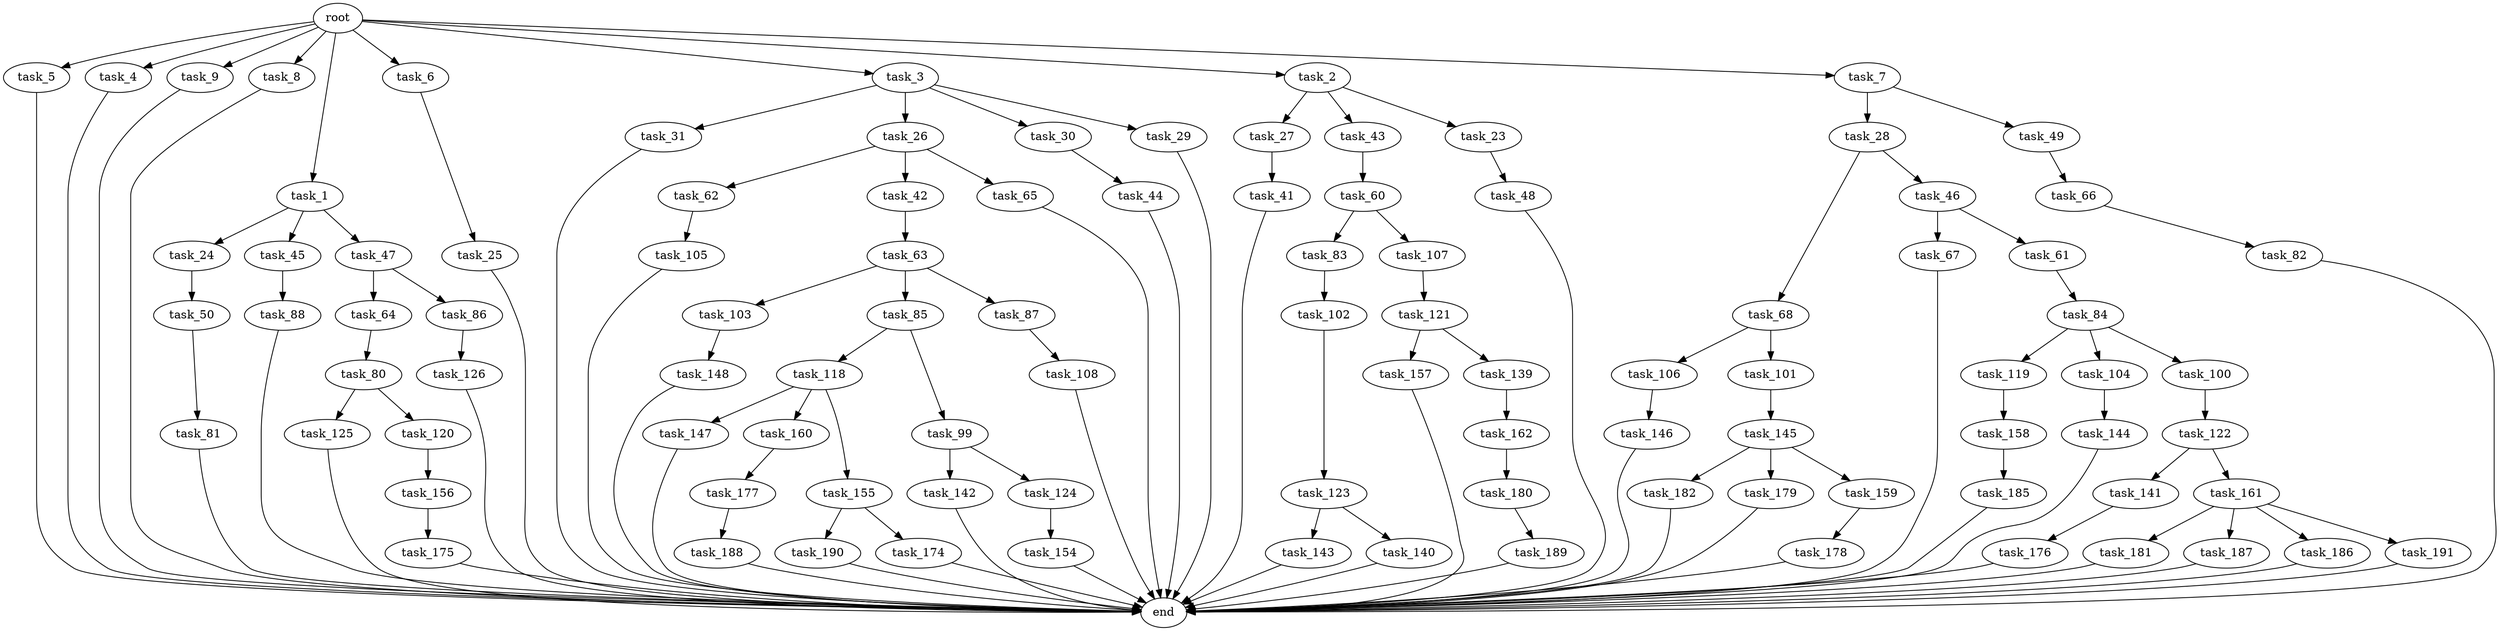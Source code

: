 digraph G {
  task_27 [size="773094113.280000"];
  task_68 [size="343597383.680000"];
  task_50 [size="2147483648.000000"];
  task_119 [size="4209067950.080000"];
  task_181 [size="4209067950.080000"];
  task_182 [size="6957847019.520000"];
  task_185 [size="8589934592.000000"];
  task_187 [size="4209067950.080000"];
  task_66 [size="5497558138.880000"];
  task_5 [size="10.240000"];
  task_4 [size="10.240000"];
  task_121 [size="1374389534.720000"];
  task_84 [size="1374389534.720000"];
  task_81 [size="6957847019.520000"];
  task_147 [size="2147483648.000000"];
  task_31 [size="343597383.680000"];
  task_143 [size="3092376453.120000"];
  task_26 [size="343597383.680000"];
  task_64 [size="2147483648.000000"];
  task_103 [size="2147483648.000000"];
  task_118 [size="5497558138.880000"];
  task_141 [size="5497558138.880000"];
  task_190 [size="4209067950.080000"];
  task_28 [size="8589934592.000000"];
  task_88 [size="343597383.680000"];
  task_82 [size="773094113.280000"];
  task_9 [size="10.240000"];
  task_44 [size="2147483648.000000"];
  task_105 [size="6957847019.520000"];
  task_142 [size="4209067950.080000"];
  task_186 [size="4209067950.080000"];
  task_102 [size="6957847019.520000"];
  root [size="0.000000"];
  task_8 [size="10.240000"];
  task_86 [size="2147483648.000000"];
  task_160 [size="2147483648.000000"];
  task_179 [size="6957847019.520000"];
  task_80 [size="1374389534.720000"];
  task_83 [size="773094113.280000"];
  task_1 [size="10.240000"];
  task_174 [size="4209067950.080000"];
  task_60 [size="6957847019.520000"];
  task_188 [size="3092376453.120000"];
  task_140 [size="3092376453.120000"];
  task_158 [size="5497558138.880000"];
  task_24 [size="4209067950.080000"];
  task_180 [size="343597383.680000"];
  task_157 [size="8589934592.000000"];
  task_104 [size="4209067950.080000"];
  task_177 [size="4209067950.080000"];
  task_106 [size="343597383.680000"];
  task_43 [size="773094113.280000"];
  task_63 [size="6957847019.520000"];
  task_6 [size="10.240000"];
  task_3 [size="10.240000"];
  task_139 [size="8589934592.000000"];
  end [size="0.000000"];
  task_144 [size="6957847019.520000"];
  task_85 [size="2147483648.000000"];
  task_148 [size="773094113.280000"];
  task_154 [size="6957847019.520000"];
  task_176 [size="6957847019.520000"];
  task_62 [size="6957847019.520000"];
  task_161 [size="5497558138.880000"];
  task_107 [size="773094113.280000"];
  task_30 [size="343597383.680000"];
  task_48 [size="4209067950.080000"];
  task_108 [size="6957847019.520000"];
  task_45 [size="4209067950.080000"];
  task_46 [size="343597383.680000"];
  task_124 [size="4209067950.080000"];
  task_99 [size="5497558138.880000"];
  task_145 [size="773094113.280000"];
  task_125 [size="4209067950.080000"];
  task_162 [size="2147483648.000000"];
  task_2 [size="10.240000"];
  task_41 [size="343597383.680000"];
  task_25 [size="2147483648.000000"];
  task_156 [size="1374389534.720000"];
  task_146 [size="343597383.680000"];
  task_42 [size="6957847019.520000"];
  task_29 [size="343597383.680000"];
  task_123 [size="343597383.680000"];
  task_23 [size="773094113.280000"];
  task_87 [size="2147483648.000000"];
  task_122 [size="8589934592.000000"];
  task_178 [size="8589934592.000000"];
  task_126 [size="773094113.280000"];
  task_120 [size="4209067950.080000"];
  task_155 [size="2147483648.000000"];
  task_65 [size="6957847019.520000"];
  task_67 [size="5497558138.880000"];
  task_7 [size="10.240000"];
  task_189 [size="5497558138.880000"];
  task_49 [size="8589934592.000000"];
  task_47 [size="4209067950.080000"];
  task_100 [size="4209067950.080000"];
  task_191 [size="4209067950.080000"];
  task_61 [size="5497558138.880000"];
  task_101 [size="343597383.680000"];
  task_159 [size="6957847019.520000"];
  task_175 [size="4209067950.080000"];

  task_27 -> task_41 [size="33554432.000000"];
  task_68 -> task_106 [size="33554432.000000"];
  task_68 -> task_101 [size="33554432.000000"];
  task_50 -> task_81 [size="679477248.000000"];
  task_119 -> task_158 [size="536870912.000000"];
  task_181 -> end [size="1.000000"];
  task_182 -> end [size="1.000000"];
  task_185 -> end [size="1.000000"];
  task_187 -> end [size="1.000000"];
  task_66 -> task_82 [size="75497472.000000"];
  task_5 -> end [size="1.000000"];
  task_4 -> end [size="1.000000"];
  task_121 -> task_139 [size="838860800.000000"];
  task_121 -> task_157 [size="838860800.000000"];
  task_84 -> task_104 [size="411041792.000000"];
  task_84 -> task_100 [size="411041792.000000"];
  task_84 -> task_119 [size="411041792.000000"];
  task_81 -> end [size="1.000000"];
  task_147 -> end [size="1.000000"];
  task_31 -> end [size="1.000000"];
  task_143 -> end [size="1.000000"];
  task_26 -> task_42 [size="679477248.000000"];
  task_26 -> task_65 [size="679477248.000000"];
  task_26 -> task_62 [size="679477248.000000"];
  task_64 -> task_80 [size="134217728.000000"];
  task_103 -> task_148 [size="75497472.000000"];
  task_118 -> task_155 [size="209715200.000000"];
  task_118 -> task_147 [size="209715200.000000"];
  task_118 -> task_160 [size="209715200.000000"];
  task_141 -> task_176 [size="679477248.000000"];
  task_190 -> end [size="1.000000"];
  task_28 -> task_46 [size="33554432.000000"];
  task_28 -> task_68 [size="33554432.000000"];
  task_88 -> end [size="1.000000"];
  task_82 -> end [size="1.000000"];
  task_9 -> end [size="1.000000"];
  task_44 -> end [size="1.000000"];
  task_105 -> end [size="1.000000"];
  task_142 -> end [size="1.000000"];
  task_186 -> end [size="1.000000"];
  task_102 -> task_123 [size="33554432.000000"];
  root -> task_8 [size="1.000000"];
  root -> task_2 [size="1.000000"];
  root -> task_5 [size="1.000000"];
  root -> task_4 [size="1.000000"];
  root -> task_9 [size="1.000000"];
  root -> task_1 [size="1.000000"];
  root -> task_7 [size="1.000000"];
  root -> task_6 [size="1.000000"];
  root -> task_3 [size="1.000000"];
  task_8 -> end [size="1.000000"];
  task_86 -> task_126 [size="75497472.000000"];
  task_160 -> task_177 [size="411041792.000000"];
  task_179 -> end [size="1.000000"];
  task_80 -> task_120 [size="411041792.000000"];
  task_80 -> task_125 [size="411041792.000000"];
  task_83 -> task_102 [size="679477248.000000"];
  task_1 -> task_45 [size="411041792.000000"];
  task_1 -> task_47 [size="411041792.000000"];
  task_1 -> task_24 [size="411041792.000000"];
  task_174 -> end [size="1.000000"];
  task_60 -> task_83 [size="75497472.000000"];
  task_60 -> task_107 [size="75497472.000000"];
  task_188 -> end [size="1.000000"];
  task_140 -> end [size="1.000000"];
  task_158 -> task_185 [size="838860800.000000"];
  task_24 -> task_50 [size="209715200.000000"];
  task_180 -> task_189 [size="536870912.000000"];
  task_157 -> end [size="1.000000"];
  task_104 -> task_144 [size="679477248.000000"];
  task_177 -> task_188 [size="301989888.000000"];
  task_106 -> task_146 [size="33554432.000000"];
  task_43 -> task_60 [size="679477248.000000"];
  task_63 -> task_87 [size="209715200.000000"];
  task_63 -> task_85 [size="209715200.000000"];
  task_63 -> task_103 [size="209715200.000000"];
  task_6 -> task_25 [size="209715200.000000"];
  task_3 -> task_30 [size="33554432.000000"];
  task_3 -> task_31 [size="33554432.000000"];
  task_3 -> task_29 [size="33554432.000000"];
  task_3 -> task_26 [size="33554432.000000"];
  task_139 -> task_162 [size="209715200.000000"];
  task_144 -> end [size="1.000000"];
  task_85 -> task_99 [size="536870912.000000"];
  task_85 -> task_118 [size="536870912.000000"];
  task_148 -> end [size="1.000000"];
  task_154 -> end [size="1.000000"];
  task_176 -> end [size="1.000000"];
  task_62 -> task_105 [size="679477248.000000"];
  task_161 -> task_186 [size="411041792.000000"];
  task_161 -> task_191 [size="411041792.000000"];
  task_161 -> task_181 [size="411041792.000000"];
  task_161 -> task_187 [size="411041792.000000"];
  task_107 -> task_121 [size="134217728.000000"];
  task_30 -> task_44 [size="209715200.000000"];
  task_48 -> end [size="1.000000"];
  task_108 -> end [size="1.000000"];
  task_45 -> task_88 [size="33554432.000000"];
  task_46 -> task_61 [size="536870912.000000"];
  task_46 -> task_67 [size="536870912.000000"];
  task_124 -> task_154 [size="679477248.000000"];
  task_99 -> task_142 [size="411041792.000000"];
  task_99 -> task_124 [size="411041792.000000"];
  task_145 -> task_182 [size="679477248.000000"];
  task_145 -> task_179 [size="679477248.000000"];
  task_145 -> task_159 [size="679477248.000000"];
  task_125 -> end [size="1.000000"];
  task_162 -> task_180 [size="33554432.000000"];
  task_2 -> task_27 [size="75497472.000000"];
  task_2 -> task_23 [size="75497472.000000"];
  task_2 -> task_43 [size="75497472.000000"];
  task_41 -> end [size="1.000000"];
  task_25 -> end [size="1.000000"];
  task_156 -> task_175 [size="411041792.000000"];
  task_146 -> end [size="1.000000"];
  task_42 -> task_63 [size="679477248.000000"];
  task_29 -> end [size="1.000000"];
  task_123 -> task_140 [size="301989888.000000"];
  task_123 -> task_143 [size="301989888.000000"];
  task_23 -> task_48 [size="411041792.000000"];
  task_87 -> task_108 [size="679477248.000000"];
  task_122 -> task_161 [size="536870912.000000"];
  task_122 -> task_141 [size="536870912.000000"];
  task_178 -> end [size="1.000000"];
  task_126 -> end [size="1.000000"];
  task_120 -> task_156 [size="134217728.000000"];
  task_155 -> task_190 [size="411041792.000000"];
  task_155 -> task_174 [size="411041792.000000"];
  task_65 -> end [size="1.000000"];
  task_67 -> end [size="1.000000"];
  task_7 -> task_49 [size="838860800.000000"];
  task_7 -> task_28 [size="838860800.000000"];
  task_189 -> end [size="1.000000"];
  task_49 -> task_66 [size="536870912.000000"];
  task_47 -> task_86 [size="209715200.000000"];
  task_47 -> task_64 [size="209715200.000000"];
  task_100 -> task_122 [size="838860800.000000"];
  task_191 -> end [size="1.000000"];
  task_61 -> task_84 [size="134217728.000000"];
  task_101 -> task_145 [size="75497472.000000"];
  task_159 -> task_178 [size="838860800.000000"];
  task_175 -> end [size="1.000000"];
}
